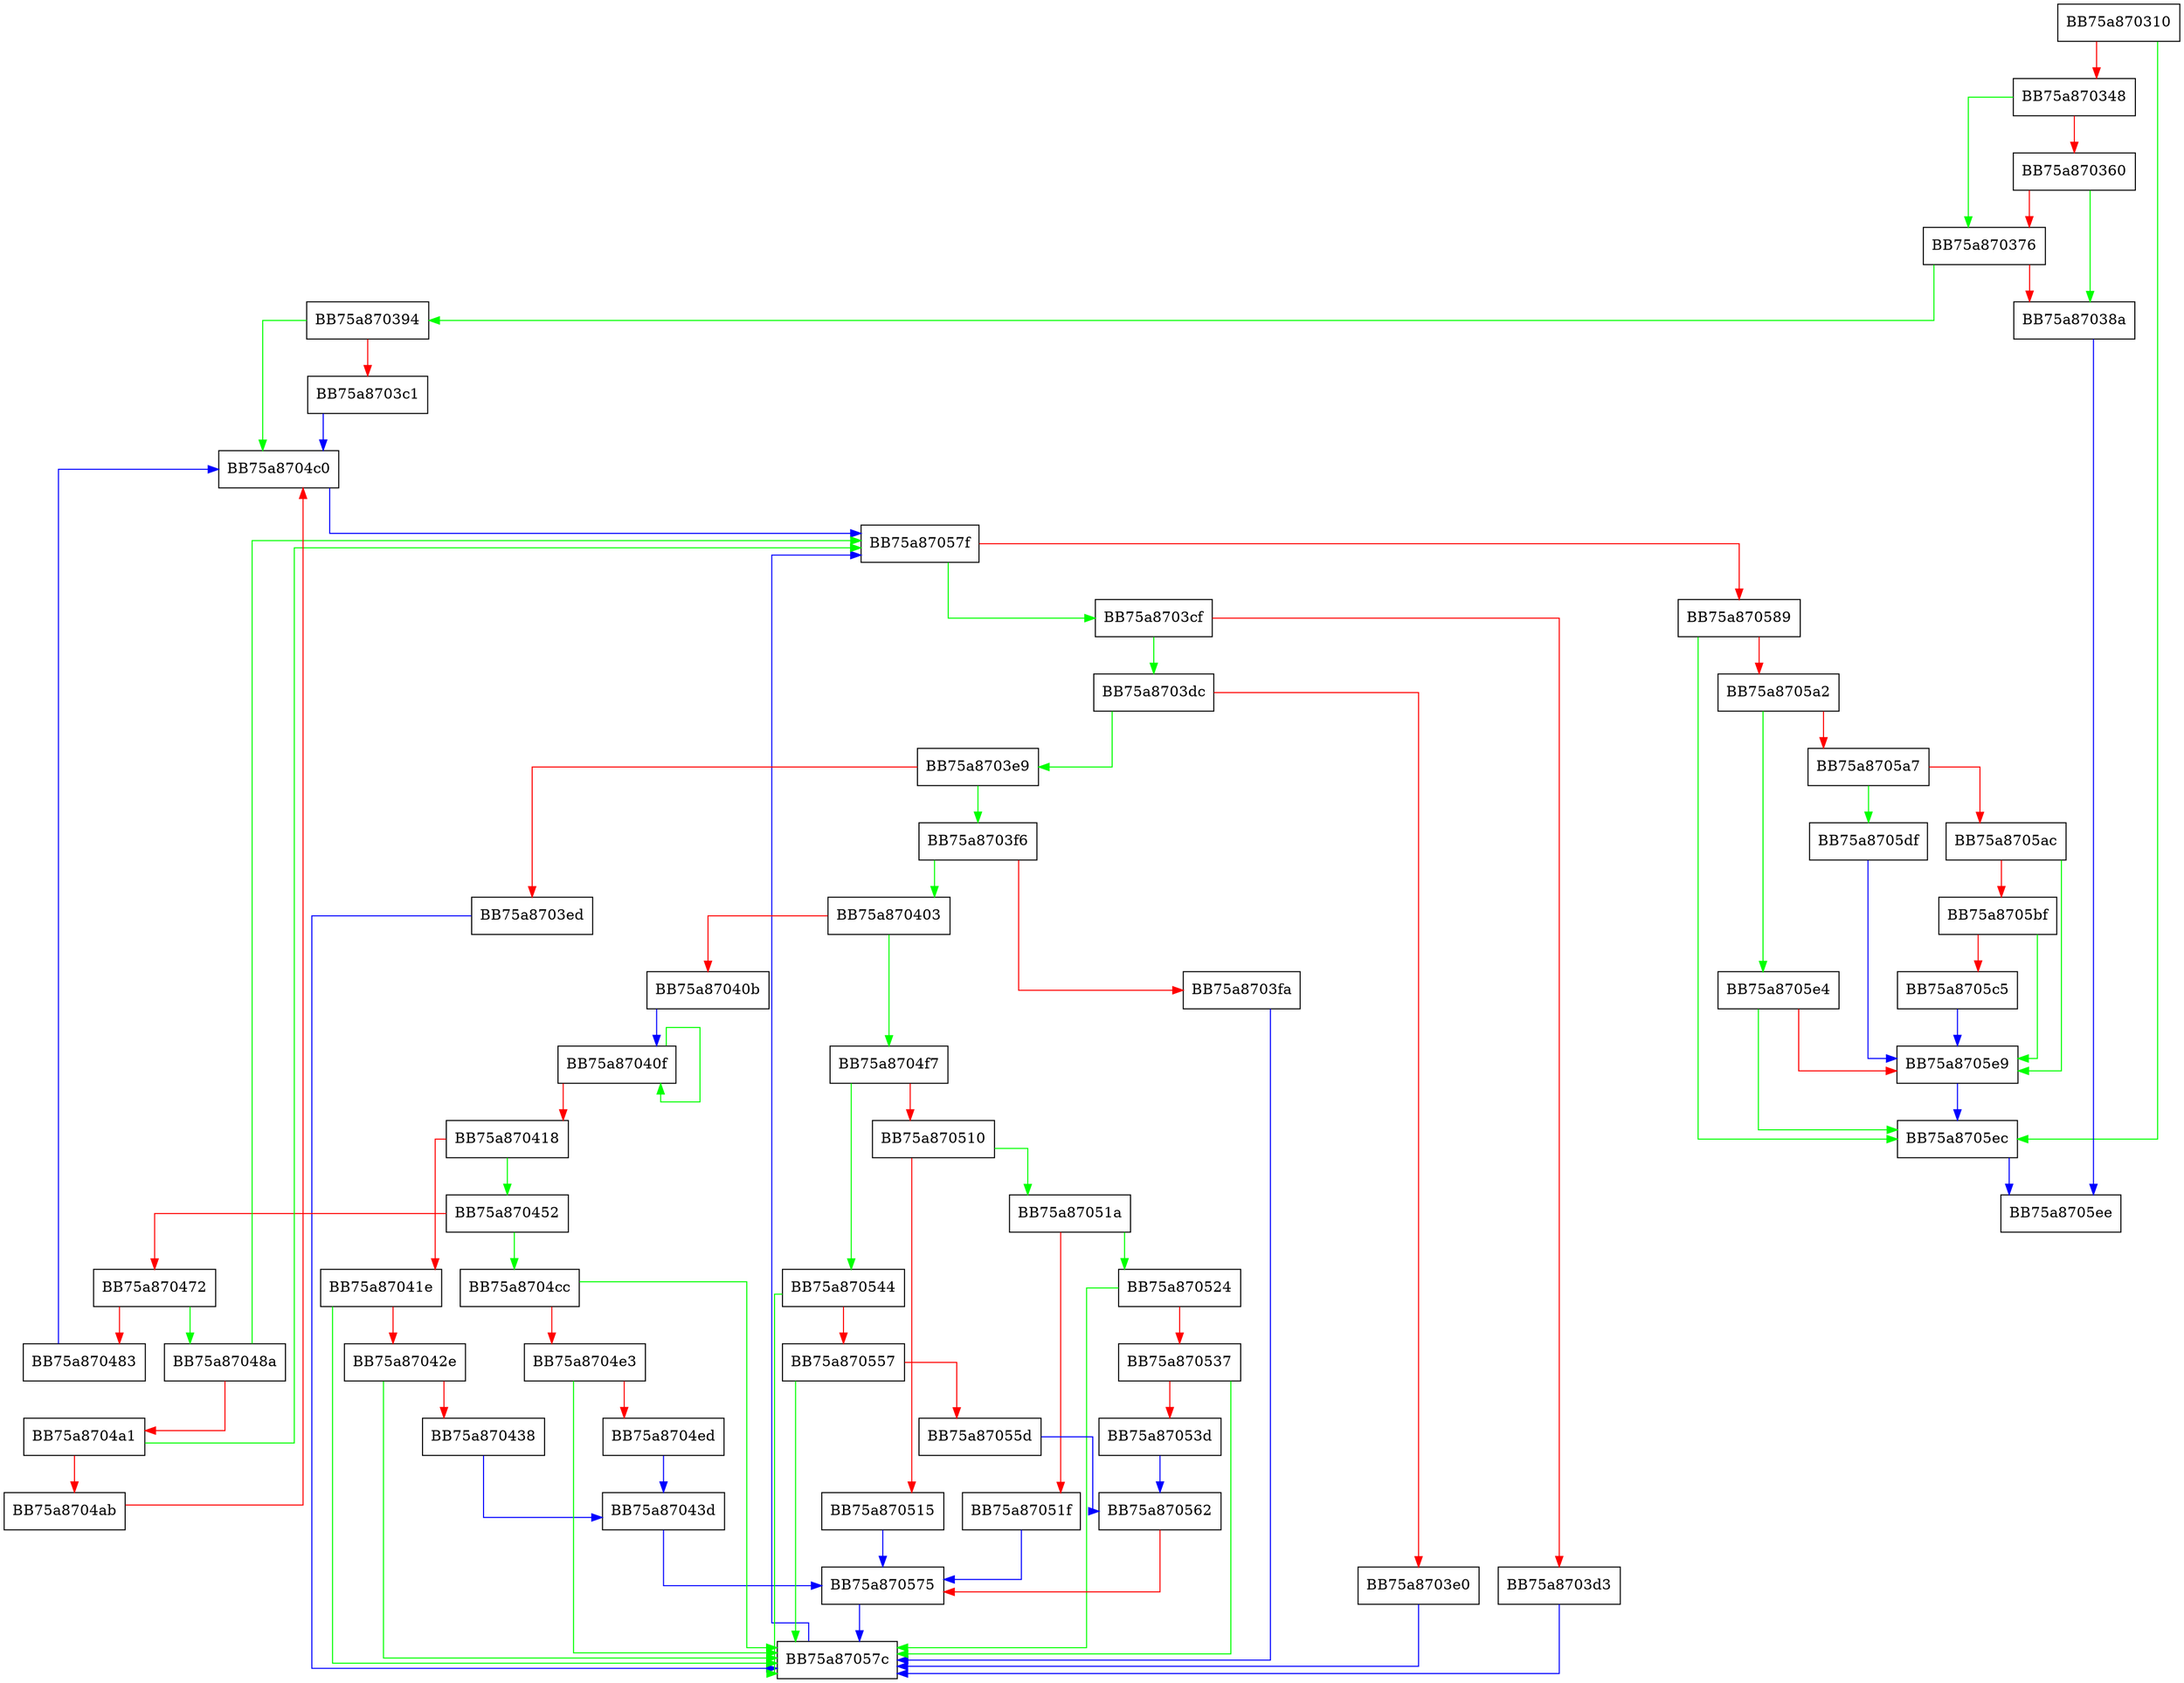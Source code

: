 digraph ParseFlightDataRecorderParameters {
  node [shape="box"];
  graph [splines=ortho];
  BB75a870310 -> BB75a8705ec [color="green"];
  BB75a870310 -> BB75a870348 [color="red"];
  BB75a870348 -> BB75a870376 [color="green"];
  BB75a870348 -> BB75a870360 [color="red"];
  BB75a870360 -> BB75a87038a [color="green"];
  BB75a870360 -> BB75a870376 [color="red"];
  BB75a870376 -> BB75a870394 [color="green"];
  BB75a870376 -> BB75a87038a [color="red"];
  BB75a87038a -> BB75a8705ee [color="blue"];
  BB75a870394 -> BB75a8704c0 [color="green"];
  BB75a870394 -> BB75a8703c1 [color="red"];
  BB75a8703c1 -> BB75a8704c0 [color="blue"];
  BB75a8703cf -> BB75a8703dc [color="green"];
  BB75a8703cf -> BB75a8703d3 [color="red"];
  BB75a8703d3 -> BB75a87057c [color="blue"];
  BB75a8703dc -> BB75a8703e9 [color="green"];
  BB75a8703dc -> BB75a8703e0 [color="red"];
  BB75a8703e0 -> BB75a87057c [color="blue"];
  BB75a8703e9 -> BB75a8703f6 [color="green"];
  BB75a8703e9 -> BB75a8703ed [color="red"];
  BB75a8703ed -> BB75a87057c [color="blue"];
  BB75a8703f6 -> BB75a870403 [color="green"];
  BB75a8703f6 -> BB75a8703fa [color="red"];
  BB75a8703fa -> BB75a87057c [color="blue"];
  BB75a870403 -> BB75a8704f7 [color="green"];
  BB75a870403 -> BB75a87040b [color="red"];
  BB75a87040b -> BB75a87040f [color="blue"];
  BB75a87040f -> BB75a87040f [color="green"];
  BB75a87040f -> BB75a870418 [color="red"];
  BB75a870418 -> BB75a870452 [color="green"];
  BB75a870418 -> BB75a87041e [color="red"];
  BB75a87041e -> BB75a87057c [color="green"];
  BB75a87041e -> BB75a87042e [color="red"];
  BB75a87042e -> BB75a87057c [color="green"];
  BB75a87042e -> BB75a870438 [color="red"];
  BB75a870438 -> BB75a87043d [color="blue"];
  BB75a87043d -> BB75a870575 [color="blue"];
  BB75a870452 -> BB75a8704cc [color="green"];
  BB75a870452 -> BB75a870472 [color="red"];
  BB75a870472 -> BB75a87048a [color="green"];
  BB75a870472 -> BB75a870483 [color="red"];
  BB75a870483 -> BB75a8704c0 [color="blue"];
  BB75a87048a -> BB75a87057f [color="green"];
  BB75a87048a -> BB75a8704a1 [color="red"];
  BB75a8704a1 -> BB75a87057f [color="green"];
  BB75a8704a1 -> BB75a8704ab [color="red"];
  BB75a8704ab -> BB75a8704c0 [color="red"];
  BB75a8704c0 -> BB75a87057f [color="blue"];
  BB75a8704cc -> BB75a87057c [color="green"];
  BB75a8704cc -> BB75a8704e3 [color="red"];
  BB75a8704e3 -> BB75a87057c [color="green"];
  BB75a8704e3 -> BB75a8704ed [color="red"];
  BB75a8704ed -> BB75a87043d [color="blue"];
  BB75a8704f7 -> BB75a870544 [color="green"];
  BB75a8704f7 -> BB75a870510 [color="red"];
  BB75a870510 -> BB75a87051a [color="green"];
  BB75a870510 -> BB75a870515 [color="red"];
  BB75a870515 -> BB75a870575 [color="blue"];
  BB75a87051a -> BB75a870524 [color="green"];
  BB75a87051a -> BB75a87051f [color="red"];
  BB75a87051f -> BB75a870575 [color="blue"];
  BB75a870524 -> BB75a87057c [color="green"];
  BB75a870524 -> BB75a870537 [color="red"];
  BB75a870537 -> BB75a87057c [color="green"];
  BB75a870537 -> BB75a87053d [color="red"];
  BB75a87053d -> BB75a870562 [color="blue"];
  BB75a870544 -> BB75a87057c [color="green"];
  BB75a870544 -> BB75a870557 [color="red"];
  BB75a870557 -> BB75a87057c [color="green"];
  BB75a870557 -> BB75a87055d [color="red"];
  BB75a87055d -> BB75a870562 [color="blue"];
  BB75a870562 -> BB75a870575 [color="red"];
  BB75a870575 -> BB75a87057c [color="blue"];
  BB75a87057c -> BB75a87057f [color="blue"];
  BB75a87057f -> BB75a8703cf [color="green"];
  BB75a87057f -> BB75a870589 [color="red"];
  BB75a870589 -> BB75a8705ec [color="green"];
  BB75a870589 -> BB75a8705a2 [color="red"];
  BB75a8705a2 -> BB75a8705e4 [color="green"];
  BB75a8705a2 -> BB75a8705a7 [color="red"];
  BB75a8705a7 -> BB75a8705df [color="green"];
  BB75a8705a7 -> BB75a8705ac [color="red"];
  BB75a8705ac -> BB75a8705e9 [color="green"];
  BB75a8705ac -> BB75a8705bf [color="red"];
  BB75a8705bf -> BB75a8705e9 [color="green"];
  BB75a8705bf -> BB75a8705c5 [color="red"];
  BB75a8705c5 -> BB75a8705e9 [color="blue"];
  BB75a8705df -> BB75a8705e9 [color="blue"];
  BB75a8705e4 -> BB75a8705ec [color="green"];
  BB75a8705e4 -> BB75a8705e9 [color="red"];
  BB75a8705e9 -> BB75a8705ec [color="blue"];
  BB75a8705ec -> BB75a8705ee [color="blue"];
}